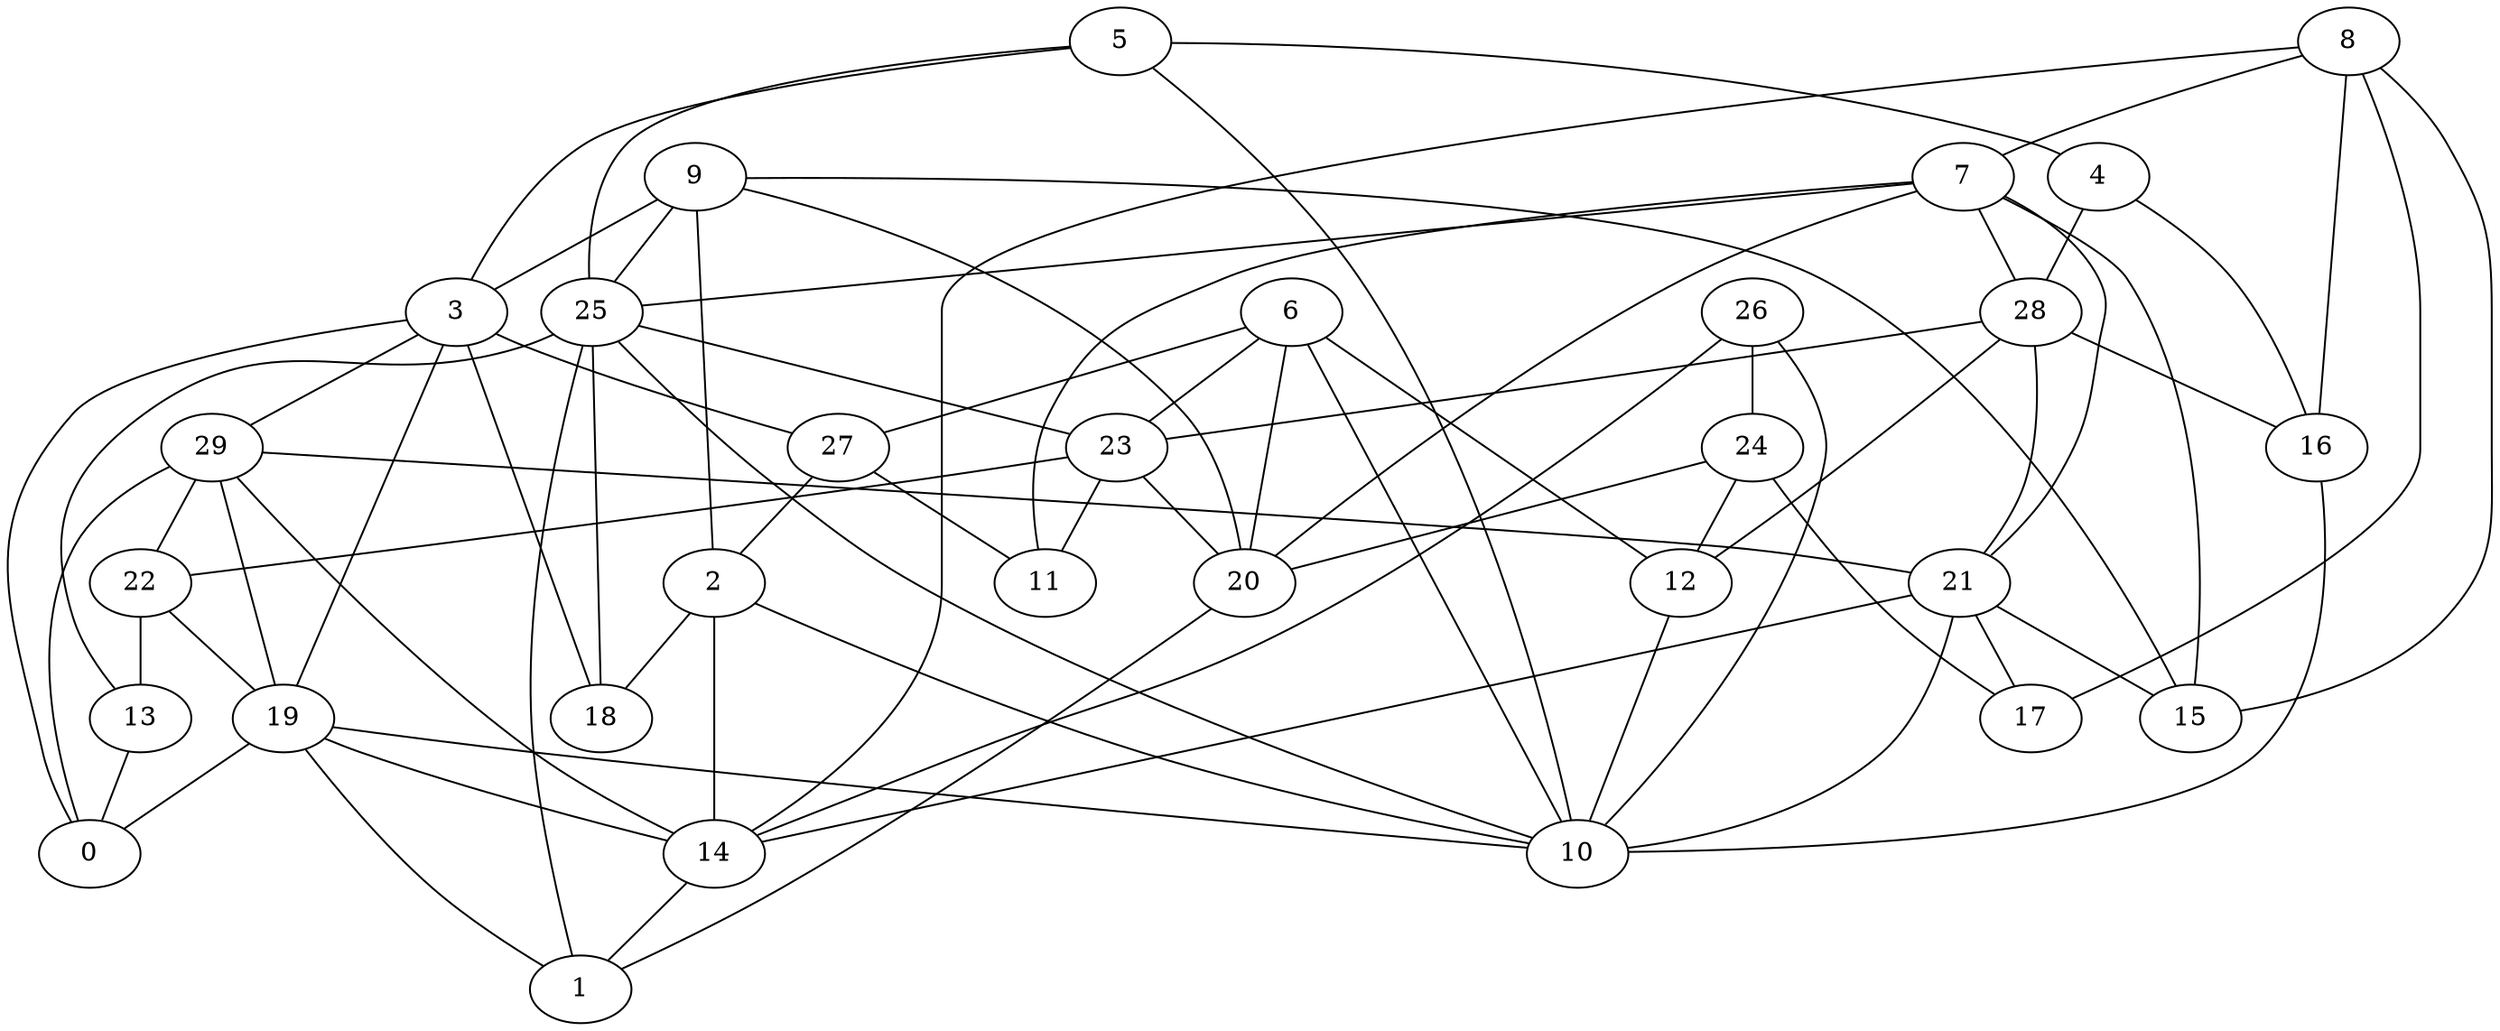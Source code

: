 digraph GG_graph {

subgraph G_graph {
edge [color = black]
"9" -> "20" [dir = none]
"9" -> "15" [dir = none]
"9" -> "3" [dir = none]
"9" -> "25" [dir = none]
"29" -> "22" [dir = none]
"29" -> "0" [dir = none]
"29" -> "19" [dir = none]
"29" -> "21" [dir = none]
"6" -> "27" [dir = none]
"3" -> "27" [dir = none]
"28" -> "16" [dir = none]
"28" -> "12" [dir = none]
"5" -> "4" [dir = none]
"5" -> "25" [dir = none]
"27" -> "11" [dir = none]
"7" -> "25" [dir = none]
"7" -> "28" [dir = none]
"7" -> "21" [dir = none]
"26" -> "24" [dir = none]
"26" -> "10" [dir = none]
"21" -> "14" [dir = none]
"21" -> "17" [dir = none]
"23" -> "20" [dir = none]
"25" -> "18" [dir = none]
"25" -> "1" [dir = none]
"25" -> "13" [dir = none]
"2" -> "10" [dir = none]
"2" -> "18" [dir = none]
"8" -> "14" [dir = none]
"12" -> "10" [dir = none]
"21" -> "15" [dir = none]
"28" -> "23" [dir = none]
"8" -> "15" [dir = none]
"3" -> "0" [dir = none]
"7" -> "20" [dir = none]
"14" -> "1" [dir = none]
"4" -> "16" [dir = none]
"16" -> "10" [dir = none]
"21" -> "10" [dir = none]
"25" -> "10" [dir = none]
"5" -> "3" [dir = none]
"8" -> "7" [dir = none]
"22" -> "19" [dir = none]
"29" -> "14" [dir = none]
"6" -> "10" [dir = none]
"8" -> "17" [dir = none]
"24" -> "20" [dir = none]
"23" -> "11" [dir = none]
"19" -> "0" [dir = none]
"25" -> "23" [dir = none]
"13" -> "0" [dir = none]
"6" -> "12" [dir = none]
"19" -> "1" [dir = none]
"19" -> "14" [dir = none]
"7" -> "11" [dir = none]
"26" -> "14" [dir = none]
"6" -> "20" [dir = none]
"3" -> "18" [dir = none]
"22" -> "13" [dir = none]
"5" -> "10" [dir = none]
"20" -> "1" [dir = none]
"27" -> "2" [dir = none]
"24" -> "17" [dir = none]
"6" -> "23" [dir = none]
"19" -> "10" [dir = none]
"4" -> "28" [dir = none]
"28" -> "21" [dir = none]
"8" -> "16" [dir = none]
"9" -> "2" [dir = none]
"23" -> "22" [dir = none]
"3" -> "29" [dir = none]
"24" -> "12" [dir = none]
"7" -> "15" [dir = none]
"2" -> "14" [dir = none]
"3" -> "19" [dir = none]
}

}
